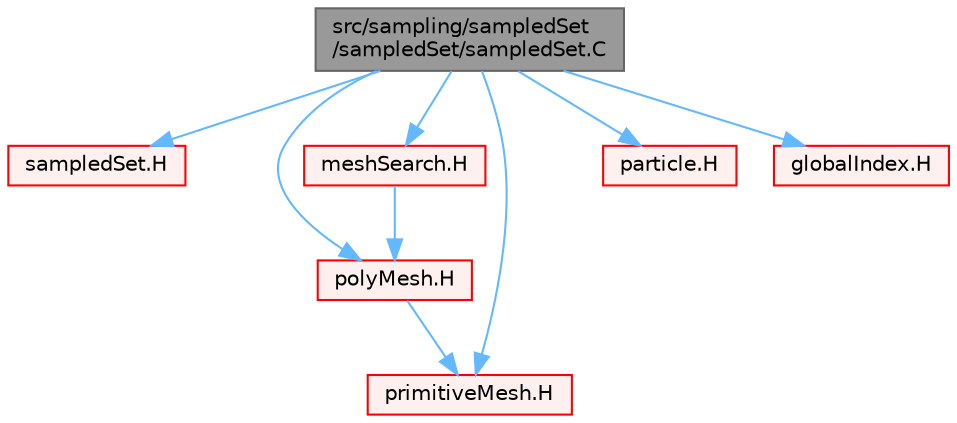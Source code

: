 digraph "src/sampling/sampledSet/sampledSet/sampledSet.C"
{
 // LATEX_PDF_SIZE
  bgcolor="transparent";
  edge [fontname=Helvetica,fontsize=10,labelfontname=Helvetica,labelfontsize=10];
  node [fontname=Helvetica,fontsize=10,shape=box,height=0.2,width=0.4];
  Node1 [id="Node000001",label="src/sampling/sampledSet\l/sampledSet/sampledSet.C",height=0.2,width=0.4,color="gray40", fillcolor="grey60", style="filled", fontcolor="black",tooltip=" "];
  Node1 -> Node2 [id="edge1_Node000001_Node000002",color="steelblue1",style="solid",tooltip=" "];
  Node2 [id="Node000002",label="sampledSet.H",height=0.2,width=0.4,color="red", fillcolor="#FFF0F0", style="filled",URL="$sampledSet_8H.html",tooltip=" "];
  Node1 -> Node195 [id="edge2_Node000001_Node000195",color="steelblue1",style="solid",tooltip=" "];
  Node195 [id="Node000195",label="polyMesh.H",height=0.2,width=0.4,color="red", fillcolor="#FFF0F0", style="filled",URL="$polyMesh_8H.html",tooltip=" "];
  Node195 -> Node214 [id="edge3_Node000195_Node000214",color="steelblue1",style="solid",tooltip=" "];
  Node214 [id="Node000214",label="primitiveMesh.H",height=0.2,width=0.4,color="red", fillcolor="#FFF0F0", style="filled",URL="$primitiveMesh_8H.html",tooltip=" "];
  Node1 -> Node214 [id="edge4_Node000001_Node000214",color="steelblue1",style="solid",tooltip=" "];
  Node1 -> Node281 [id="edge5_Node000001_Node000281",color="steelblue1",style="solid",tooltip=" "];
  Node281 [id="Node000281",label="meshSearch.H",height=0.2,width=0.4,color="red", fillcolor="#FFF0F0", style="filled",URL="$meshSearch_8H.html",tooltip=" "];
  Node281 -> Node195 [id="edge6_Node000281_Node000195",color="steelblue1",style="solid",tooltip=" "];
  Node1 -> Node283 [id="edge7_Node000001_Node000283",color="steelblue1",style="solid",tooltip=" "];
  Node283 [id="Node000283",label="particle.H",height=0.2,width=0.4,color="red", fillcolor="#FFF0F0", style="filled",URL="$particle_8H.html",tooltip=" "];
  Node1 -> Node390 [id="edge8_Node000001_Node000390",color="steelblue1",style="solid",tooltip=" "];
  Node390 [id="Node000390",label="globalIndex.H",height=0.2,width=0.4,color="red", fillcolor="#FFF0F0", style="filled",URL="$globalIndex_8H.html",tooltip=" "];
}
